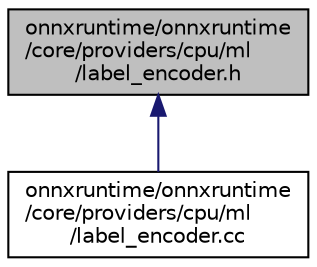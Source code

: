 digraph "onnxruntime/onnxruntime/core/providers/cpu/ml/label_encoder.h"
{
  edge [fontname="Helvetica",fontsize="10",labelfontname="Helvetica",labelfontsize="10"];
  node [fontname="Helvetica",fontsize="10",shape=record];
  Node72 [label="onnxruntime/onnxruntime\l/core/providers/cpu/ml\l/label_encoder.h",height=0.2,width=0.4,color="black", fillcolor="grey75", style="filled", fontcolor="black"];
  Node72 -> Node73 [dir="back",color="midnightblue",fontsize="10",style="solid",fontname="Helvetica"];
  Node73 [label="onnxruntime/onnxruntime\l/core/providers/cpu/ml\l/label_encoder.cc",height=0.2,width=0.4,color="black", fillcolor="white", style="filled",URL="$label__encoder_8cc.html"];
}

